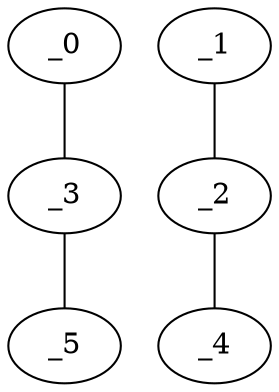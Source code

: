 graph FP1_0044 {
	_0	 [x="0.333011",
		y="2.90942"];
	_3	 [x="2.1",
		y="2.78"];
	_0 -- _3;
	_1	 [x="0.296124",
		y="1.36876"];
	_2	 [x="1.6",
		y="1.77"];
	_1 -- _2;
	_4	 [x="2.88616",
		y="0.825412"];
	_2 -- _4;
	_5	 [x="0.0289708",
		y="0.0592497"];
	_3 -- _5;
}
